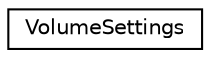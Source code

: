 digraph G
{
  edge [fontname="Helvetica",fontsize="10",labelfontname="Helvetica",labelfontsize="10"];
  node [fontname="Helvetica",fontsize="10",shape=record];
  rankdir=LR;
  Node1 [label="VolumeSettings",height=0.2,width=0.4,color="black", fillcolor="white", style="filled",URL="$d5/d16/structVolumeSettings.html"];
}
